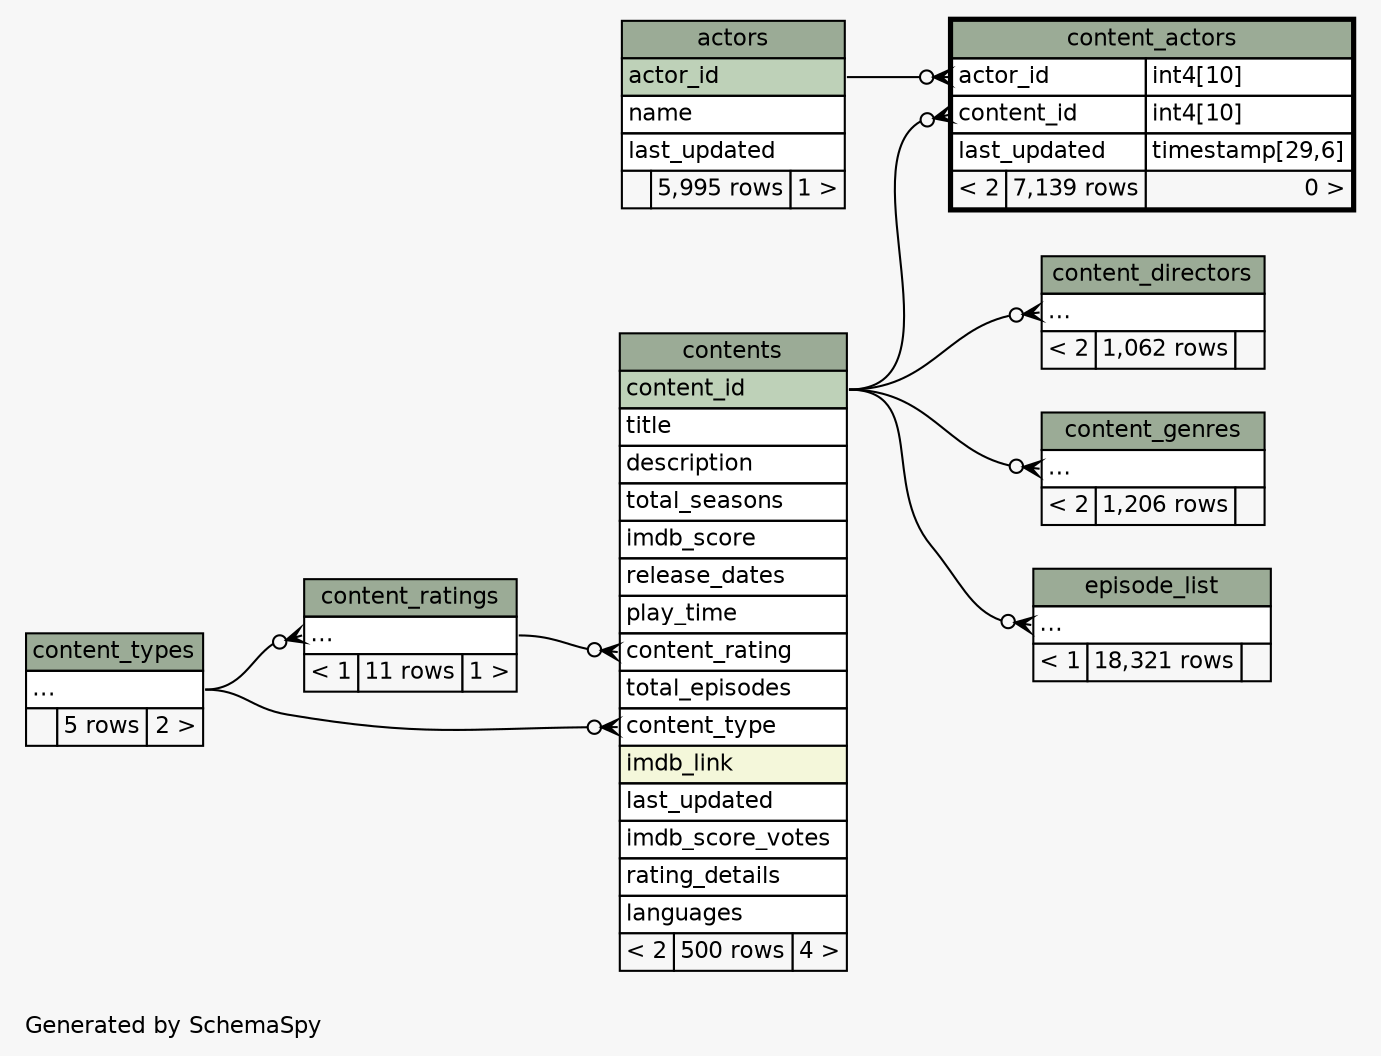// dot 2.38.0 on Linux 4.8.0-49-generic
// SchemaSpy rev 590
digraph "twoDegreesRelationshipsDiagram" {
  graph [
    rankdir="RL"
    bgcolor="#f7f7f7"
    label="\nGenerated by SchemaSpy"
    labeljust="l"
    nodesep="0.18"
    ranksep="0.46"
    fontname="Helvetica"
    fontsize="11"
  ];
  node [
    fontname="Helvetica"
    fontsize="11"
    shape="plaintext"
  ];
  edge [
    arrowsize="0.8"
  ];
  "content_actors":"actor_id":w -> "actors":"actor_id":e [arrowhead=none dir=back arrowtail=crowodot];
  "content_actors":"content_id":w -> "contents":"content_id":e [arrowhead=none dir=back arrowtail=crowodot];
  "content_directors":"elipses":w -> "contents":"content_id":e [arrowhead=none dir=back arrowtail=crowodot];
  "content_genres":"elipses":w -> "contents":"content_id":e [arrowhead=none dir=back arrowtail=crowodot];
  "content_ratings":"elipses":w -> "content_types":"elipses":e [arrowhead=none dir=back arrowtail=crowodot];
  "contents":"content_rating":w -> "content_ratings":"elipses":e [arrowhead=none dir=back arrowtail=crowodot];
  "contents":"content_type":w -> "content_types":"elipses":e [arrowhead=none dir=back arrowtail=crowodot];
  "episode_list":"elipses":w -> "contents":"content_id":e [arrowhead=none dir=back arrowtail=crowodot];
  "actors" [
    label=<
    <TABLE BORDER="0" CELLBORDER="1" CELLSPACING="0" BGCOLOR="#ffffff">
      <TR><TD COLSPAN="3" BGCOLOR="#9bab96" ALIGN="CENTER">actors</TD></TR>
      <TR><TD PORT="actor_id" COLSPAN="3" BGCOLOR="#bed1b8" ALIGN="LEFT">actor_id</TD></TR>
      <TR><TD PORT="name" COLSPAN="3" ALIGN="LEFT">name</TD></TR>
      <TR><TD PORT="last_updated" COLSPAN="3" ALIGN="LEFT">last_updated</TD></TR>
      <TR><TD ALIGN="LEFT" BGCOLOR="#f7f7f7">  </TD><TD ALIGN="RIGHT" BGCOLOR="#f7f7f7">5,995 rows</TD><TD ALIGN="RIGHT" BGCOLOR="#f7f7f7">1 &gt;</TD></TR>
    </TABLE>>
    URL="actors.html"
    tooltip="actors"
  ];
  "content_actors" [
    label=<
    <TABLE BORDER="2" CELLBORDER="1" CELLSPACING="0" BGCOLOR="#ffffff">
      <TR><TD COLSPAN="3" BGCOLOR="#9bab96" ALIGN="CENTER">content_actors</TD></TR>
      <TR><TD PORT="actor_id" COLSPAN="2" ALIGN="LEFT">actor_id</TD><TD PORT="actor_id.type" ALIGN="LEFT">int4[10]</TD></TR>
      <TR><TD PORT="content_id" COLSPAN="2" ALIGN="LEFT">content_id</TD><TD PORT="content_id.type" ALIGN="LEFT">int4[10]</TD></TR>
      <TR><TD PORT="last_updated" COLSPAN="2" ALIGN="LEFT">last_updated</TD><TD PORT="last_updated.type" ALIGN="LEFT">timestamp[29,6]</TD></TR>
      <TR><TD ALIGN="LEFT" BGCOLOR="#f7f7f7">&lt; 2</TD><TD ALIGN="RIGHT" BGCOLOR="#f7f7f7">7,139 rows</TD><TD ALIGN="RIGHT" BGCOLOR="#f7f7f7">0 &gt;</TD></TR>
    </TABLE>>
    URL="content_actors.html"
    tooltip="content_actors"
  ];
  "content_directors" [
    label=<
    <TABLE BORDER="0" CELLBORDER="1" CELLSPACING="0" BGCOLOR="#ffffff">
      <TR><TD COLSPAN="3" BGCOLOR="#9bab96" ALIGN="CENTER">content_directors</TD></TR>
      <TR><TD PORT="elipses" COLSPAN="3" ALIGN="LEFT">...</TD></TR>
      <TR><TD ALIGN="LEFT" BGCOLOR="#f7f7f7">&lt; 2</TD><TD ALIGN="RIGHT" BGCOLOR="#f7f7f7">1,062 rows</TD><TD ALIGN="RIGHT" BGCOLOR="#f7f7f7">  </TD></TR>
    </TABLE>>
    URL="content_directors.html"
    tooltip="content_directors"
  ];
  "content_genres" [
    label=<
    <TABLE BORDER="0" CELLBORDER="1" CELLSPACING="0" BGCOLOR="#ffffff">
      <TR><TD COLSPAN="3" BGCOLOR="#9bab96" ALIGN="CENTER">content_genres</TD></TR>
      <TR><TD PORT="elipses" COLSPAN="3" ALIGN="LEFT">...</TD></TR>
      <TR><TD ALIGN="LEFT" BGCOLOR="#f7f7f7">&lt; 2</TD><TD ALIGN="RIGHT" BGCOLOR="#f7f7f7">1,206 rows</TD><TD ALIGN="RIGHT" BGCOLOR="#f7f7f7">  </TD></TR>
    </TABLE>>
    URL="content_genres.html"
    tooltip="content_genres"
  ];
  "content_ratings" [
    label=<
    <TABLE BORDER="0" CELLBORDER="1" CELLSPACING="0" BGCOLOR="#ffffff">
      <TR><TD COLSPAN="3" BGCOLOR="#9bab96" ALIGN="CENTER">content_ratings</TD></TR>
      <TR><TD PORT="elipses" COLSPAN="3" ALIGN="LEFT">...</TD></TR>
      <TR><TD ALIGN="LEFT" BGCOLOR="#f7f7f7">&lt; 1</TD><TD ALIGN="RIGHT" BGCOLOR="#f7f7f7">11 rows</TD><TD ALIGN="RIGHT" BGCOLOR="#f7f7f7">1 &gt;</TD></TR>
    </TABLE>>
    URL="content_ratings.html"
    tooltip="content_ratings"
  ];
  "content_types" [
    label=<
    <TABLE BORDER="0" CELLBORDER="1" CELLSPACING="0" BGCOLOR="#ffffff">
      <TR><TD COLSPAN="3" BGCOLOR="#9bab96" ALIGN="CENTER">content_types</TD></TR>
      <TR><TD PORT="elipses" COLSPAN="3" ALIGN="LEFT">...</TD></TR>
      <TR><TD ALIGN="LEFT" BGCOLOR="#f7f7f7">  </TD><TD ALIGN="RIGHT" BGCOLOR="#f7f7f7">5 rows</TD><TD ALIGN="RIGHT" BGCOLOR="#f7f7f7">2 &gt;</TD></TR>
    </TABLE>>
    URL="content_types.html"
    tooltip="content_types"
  ];
  "contents" [
    label=<
    <TABLE BORDER="0" CELLBORDER="1" CELLSPACING="0" BGCOLOR="#ffffff">
      <TR><TD COLSPAN="3" BGCOLOR="#9bab96" ALIGN="CENTER">contents</TD></TR>
      <TR><TD PORT="content_id" COLSPAN="3" BGCOLOR="#bed1b8" ALIGN="LEFT">content_id</TD></TR>
      <TR><TD PORT="title" COLSPAN="3" ALIGN="LEFT">title</TD></TR>
      <TR><TD PORT="description" COLSPAN="3" ALIGN="LEFT">description</TD></TR>
      <TR><TD PORT="total_seasons" COLSPAN="3" ALIGN="LEFT">total_seasons</TD></TR>
      <TR><TD PORT="imdb_score" COLSPAN="3" ALIGN="LEFT">imdb_score</TD></TR>
      <TR><TD PORT="release_dates" COLSPAN="3" ALIGN="LEFT">release_dates</TD></TR>
      <TR><TD PORT="play_time" COLSPAN="3" ALIGN="LEFT">play_time</TD></TR>
      <TR><TD PORT="content_rating" COLSPAN="3" ALIGN="LEFT">content_rating</TD></TR>
      <TR><TD PORT="total_episodes" COLSPAN="3" ALIGN="LEFT">total_episodes</TD></TR>
      <TR><TD PORT="content_type" COLSPAN="3" ALIGN="LEFT">content_type</TD></TR>
      <TR><TD PORT="imdb_link" COLSPAN="3" BGCOLOR="#f4f7da" ALIGN="LEFT">imdb_link</TD></TR>
      <TR><TD PORT="last_updated" COLSPAN="3" ALIGN="LEFT">last_updated</TD></TR>
      <TR><TD PORT="imdb_score_votes" COLSPAN="3" ALIGN="LEFT">imdb_score_votes</TD></TR>
      <TR><TD PORT="rating_details" COLSPAN="3" ALIGN="LEFT">rating_details</TD></TR>
      <TR><TD PORT="languages" COLSPAN="3" ALIGN="LEFT">languages</TD></TR>
      <TR><TD ALIGN="LEFT" BGCOLOR="#f7f7f7">&lt; 2</TD><TD ALIGN="RIGHT" BGCOLOR="#f7f7f7">500 rows</TD><TD ALIGN="RIGHT" BGCOLOR="#f7f7f7">4 &gt;</TD></TR>
    </TABLE>>
    URL="contents.html"
    tooltip="contents"
  ];
  "episode_list" [
    label=<
    <TABLE BORDER="0" CELLBORDER="1" CELLSPACING="0" BGCOLOR="#ffffff">
      <TR><TD COLSPAN="3" BGCOLOR="#9bab96" ALIGN="CENTER">episode_list</TD></TR>
      <TR><TD PORT="elipses" COLSPAN="3" ALIGN="LEFT">...</TD></TR>
      <TR><TD ALIGN="LEFT" BGCOLOR="#f7f7f7">&lt; 1</TD><TD ALIGN="RIGHT" BGCOLOR="#f7f7f7">18,321 rows</TD><TD ALIGN="RIGHT" BGCOLOR="#f7f7f7">  </TD></TR>
    </TABLE>>
    URL="episode_list.html"
    tooltip="episode_list"
  ];
}
